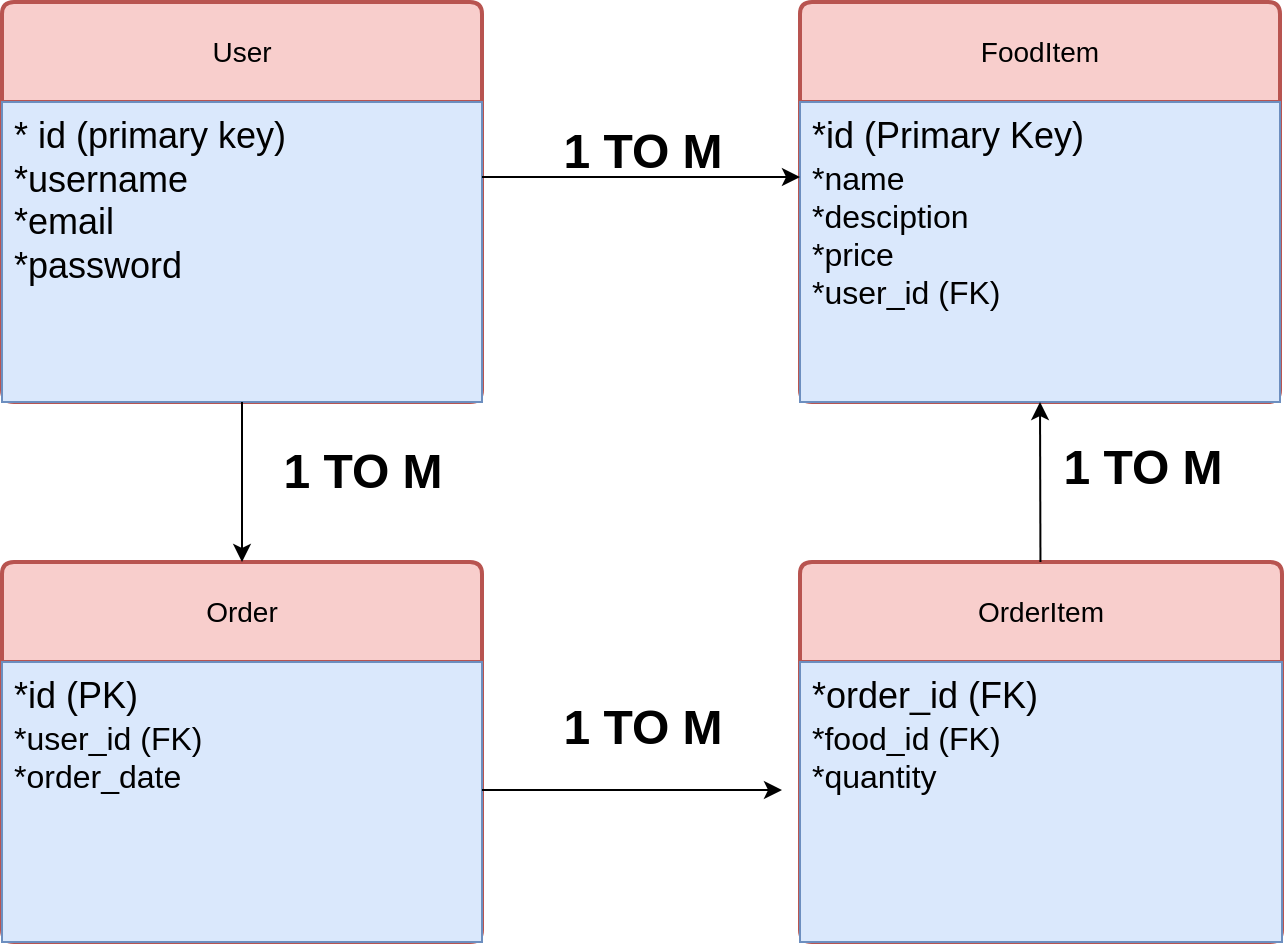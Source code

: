<mxfile version="24.6.4" type="github">
  <diagram name="Page-1" id="Xld8LTtunJzqU2MNTG1y">
    <mxGraphModel dx="1644" dy="455" grid="1" gridSize="10" guides="1" tooltips="1" connect="1" arrows="1" fold="1" page="1" pageScale="1" pageWidth="850" pageHeight="1100" math="0" shadow="0">
      <root>
        <mxCell id="0" />
        <mxCell id="1" parent="0" />
        <mxCell id="5ZD0j_dcl06lkLH1A-iH-1" value="User" style="swimlane;childLayout=stackLayout;horizontal=1;startSize=50;horizontalStack=0;rounded=1;fontSize=14;fontStyle=0;strokeWidth=2;resizeParent=0;resizeLast=1;shadow=0;dashed=0;align=center;arcSize=4;whiteSpace=wrap;html=1;fillColor=#f8cecc;strokeColor=#b85450;" vertex="1" parent="1">
          <mxGeometry y="40" width="240" height="200" as="geometry" />
        </mxCell>
        <mxCell id="5ZD0j_dcl06lkLH1A-iH-2" value="&lt;font style=&quot;font-size: 18px;&quot;&gt;* id (primary key)&lt;/font&gt;&lt;br&gt;&lt;font style=&quot;font-size: 18px;&quot;&gt;*username&lt;/font&gt;&lt;br&gt;&lt;font style=&quot;font-size: 18px;&quot;&gt;*email&lt;/font&gt;&lt;div&gt;&lt;font style=&quot;font-size: 18px;&quot;&gt;*password&lt;/font&gt;&lt;/div&gt;" style="align=left;strokeColor=#6c8ebf;fillColor=#dae8fc;spacingLeft=4;fontSize=12;verticalAlign=top;resizable=0;rotatable=0;part=1;html=1;" vertex="1" parent="5ZD0j_dcl06lkLH1A-iH-1">
          <mxGeometry y="50" width="240" height="150" as="geometry" />
        </mxCell>
        <mxCell id="5ZD0j_dcl06lkLH1A-iH-3" value="FoodItem" style="swimlane;childLayout=stackLayout;horizontal=1;startSize=50;horizontalStack=0;rounded=1;fontSize=14;fontStyle=0;strokeWidth=2;resizeParent=0;resizeLast=1;shadow=0;dashed=0;align=center;arcSize=4;whiteSpace=wrap;html=1;fillColor=#f8cecc;strokeColor=#b85450;" vertex="1" parent="1">
          <mxGeometry x="399" y="40" width="240" height="200" as="geometry" />
        </mxCell>
        <mxCell id="5ZD0j_dcl06lkLH1A-iH-4" value="&lt;font style=&quot;font-size: 18px;&quot;&gt;*id (Primary Key)&lt;/font&gt;&lt;div&gt;&lt;font size=&quot;3&quot;&gt;*name&lt;/font&gt;&lt;/div&gt;&lt;div&gt;&lt;font size=&quot;3&quot;&gt;*desciption&lt;/font&gt;&lt;/div&gt;&lt;div&gt;&lt;font size=&quot;3&quot;&gt;*price&lt;/font&gt;&lt;/div&gt;&lt;div&gt;&lt;font size=&quot;3&quot;&gt;*user_id (FK)&lt;/font&gt;&lt;br&gt;&lt;br&gt;&lt;/div&gt;" style="align=left;strokeColor=#6c8ebf;fillColor=#dae8fc;spacingLeft=4;fontSize=12;verticalAlign=top;resizable=0;rotatable=0;part=1;html=1;" vertex="1" parent="5ZD0j_dcl06lkLH1A-iH-3">
          <mxGeometry y="50" width="240" height="150" as="geometry" />
        </mxCell>
        <mxCell id="5ZD0j_dcl06lkLH1A-iH-7" value="Order" style="swimlane;childLayout=stackLayout;horizontal=1;startSize=50;horizontalStack=0;rounded=1;fontSize=14;fontStyle=0;strokeWidth=2;resizeParent=0;resizeLast=1;shadow=0;dashed=0;align=center;arcSize=4;whiteSpace=wrap;html=1;fillColor=#f8cecc;strokeColor=#b85450;" vertex="1" parent="1">
          <mxGeometry y="320" width="240" height="190" as="geometry" />
        </mxCell>
        <mxCell id="5ZD0j_dcl06lkLH1A-iH-8" value="&lt;font style=&quot;font-size: 18px;&quot;&gt;*id (PK)&lt;/font&gt;&lt;div&gt;&lt;font size=&quot;3&quot;&gt;*user_id (FK)&lt;/font&gt;&lt;/div&gt;&lt;div&gt;&lt;font size=&quot;3&quot;&gt;*order_date&lt;/font&gt;&lt;/div&gt;" style="align=left;strokeColor=#6c8ebf;fillColor=#dae8fc;spacingLeft=4;fontSize=12;verticalAlign=top;resizable=0;rotatable=0;part=1;html=1;" vertex="1" parent="5ZD0j_dcl06lkLH1A-iH-7">
          <mxGeometry y="50" width="240" height="140" as="geometry" />
        </mxCell>
        <mxCell id="5ZD0j_dcl06lkLH1A-iH-9" value="OrderItem" style="swimlane;childLayout=stackLayout;horizontal=1;startSize=50;horizontalStack=0;rounded=1;fontSize=14;fontStyle=0;strokeWidth=2;resizeParent=0;resizeLast=1;shadow=0;dashed=0;align=center;arcSize=4;whiteSpace=wrap;html=1;fillColor=#f8cecc;strokeColor=#b85450;" vertex="1" parent="1">
          <mxGeometry x="399" y="320" width="241" height="190" as="geometry" />
        </mxCell>
        <mxCell id="5ZD0j_dcl06lkLH1A-iH-10" value="&lt;font style=&quot;font-size: 18px;&quot;&gt;*order_id (FK)&lt;/font&gt;&lt;div&gt;&lt;font size=&quot;3&quot;&gt;*food_id (FK)&amp;nbsp;&lt;/font&gt;&lt;/div&gt;&lt;div&gt;&lt;font size=&quot;3&quot;&gt;*quantity&lt;/font&gt;&lt;/div&gt;" style="align=left;strokeColor=#6c8ebf;fillColor=#dae8fc;spacingLeft=4;fontSize=12;verticalAlign=top;resizable=0;rotatable=0;part=1;html=1;" vertex="1" parent="5ZD0j_dcl06lkLH1A-iH-9">
          <mxGeometry y="50" width="241" height="140" as="geometry" />
        </mxCell>
        <mxCell id="5ZD0j_dcl06lkLH1A-iH-11" value="" style="endArrow=classic;html=1;rounded=0;exitX=1;exitY=0.25;exitDx=0;exitDy=0;entryX=0;entryY=0.25;entryDx=0;entryDy=0;" edge="1" parent="1" source="5ZD0j_dcl06lkLH1A-iH-2" target="5ZD0j_dcl06lkLH1A-iH-4">
          <mxGeometry width="50" height="50" relative="1" as="geometry">
            <mxPoint x="300" y="290" as="sourcePoint" />
            <mxPoint x="350" y="240" as="targetPoint" />
          </mxGeometry>
        </mxCell>
        <mxCell id="5ZD0j_dcl06lkLH1A-iH-12" value="" style="endArrow=classic;html=1;rounded=0;entryX=0.5;entryY=1;entryDx=0;entryDy=0;" edge="1" parent="1" source="5ZD0j_dcl06lkLH1A-iH-9" target="5ZD0j_dcl06lkLH1A-iH-4">
          <mxGeometry width="50" height="50" relative="1" as="geometry">
            <mxPoint x="280" y="290" as="sourcePoint" />
            <mxPoint x="500" y="240" as="targetPoint" />
          </mxGeometry>
        </mxCell>
        <mxCell id="5ZD0j_dcl06lkLH1A-iH-13" value="&lt;h1&gt;1 TO M&lt;/h1&gt;" style="text;html=1;align=center;verticalAlign=middle;resizable=0;points=[];autosize=1;strokeColor=none;fillColor=none;" vertex="1" parent="1">
          <mxGeometry x="270" y="80" width="100" height="70" as="geometry" />
        </mxCell>
        <mxCell id="5ZD0j_dcl06lkLH1A-iH-14" value="" style="endArrow=classic;html=1;rounded=0;exitX=0.5;exitY=1;exitDx=0;exitDy=0;entryX=0.5;entryY=0;entryDx=0;entryDy=0;" edge="1" parent="1" source="5ZD0j_dcl06lkLH1A-iH-1" target="5ZD0j_dcl06lkLH1A-iH-7">
          <mxGeometry width="50" height="50" relative="1" as="geometry">
            <mxPoint x="280" y="290" as="sourcePoint" />
            <mxPoint x="330" y="240" as="targetPoint" />
          </mxGeometry>
        </mxCell>
        <mxCell id="5ZD0j_dcl06lkLH1A-iH-15" value="&lt;h1&gt;1 TO M&lt;/h1&gt;" style="text;html=1;align=center;verticalAlign=middle;resizable=0;points=[];autosize=1;strokeColor=none;fillColor=none;" vertex="1" parent="1">
          <mxGeometry x="130" y="240" width="100" height="70" as="geometry" />
        </mxCell>
        <mxCell id="5ZD0j_dcl06lkLH1A-iH-16" value="" style="endArrow=classic;html=1;rounded=0;exitX=1;exitY=0.457;exitDx=0;exitDy=0;exitPerimeter=0;" edge="1" parent="1" source="5ZD0j_dcl06lkLH1A-iH-8">
          <mxGeometry width="50" height="50" relative="1" as="geometry">
            <mxPoint x="280" y="290" as="sourcePoint" />
            <mxPoint x="390" y="434" as="targetPoint" />
          </mxGeometry>
        </mxCell>
        <mxCell id="5ZD0j_dcl06lkLH1A-iH-17" value="&lt;h1&gt;1 TO M&lt;/h1&gt;" style="text;html=1;align=center;verticalAlign=middle;resizable=0;points=[];autosize=1;strokeColor=none;fillColor=none;" vertex="1" parent="1">
          <mxGeometry x="270" y="368" width="100" height="70" as="geometry" />
        </mxCell>
        <mxCell id="5ZD0j_dcl06lkLH1A-iH-18" value="&lt;h1&gt;1 TO M&lt;/h1&gt;" style="text;html=1;align=center;verticalAlign=middle;resizable=0;points=[];autosize=1;strokeColor=none;fillColor=none;" vertex="1" parent="1">
          <mxGeometry x="520" y="238" width="100" height="70" as="geometry" />
        </mxCell>
      </root>
    </mxGraphModel>
  </diagram>
</mxfile>
